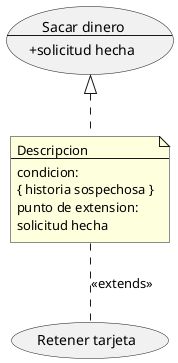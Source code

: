 @startuml
usecase SacarDinero as " Sacar dinero
--
 +solicitud hecha"
 (Retener tarjeta) as (retener)

note "Descripcion\n--\ncondicion:\n{ historia sospechosa }\npunto de extension:\nsolicitud hecha" as hola
SacarDinero <|.. hola
hola .. (retener): <<extends>>
@enduml